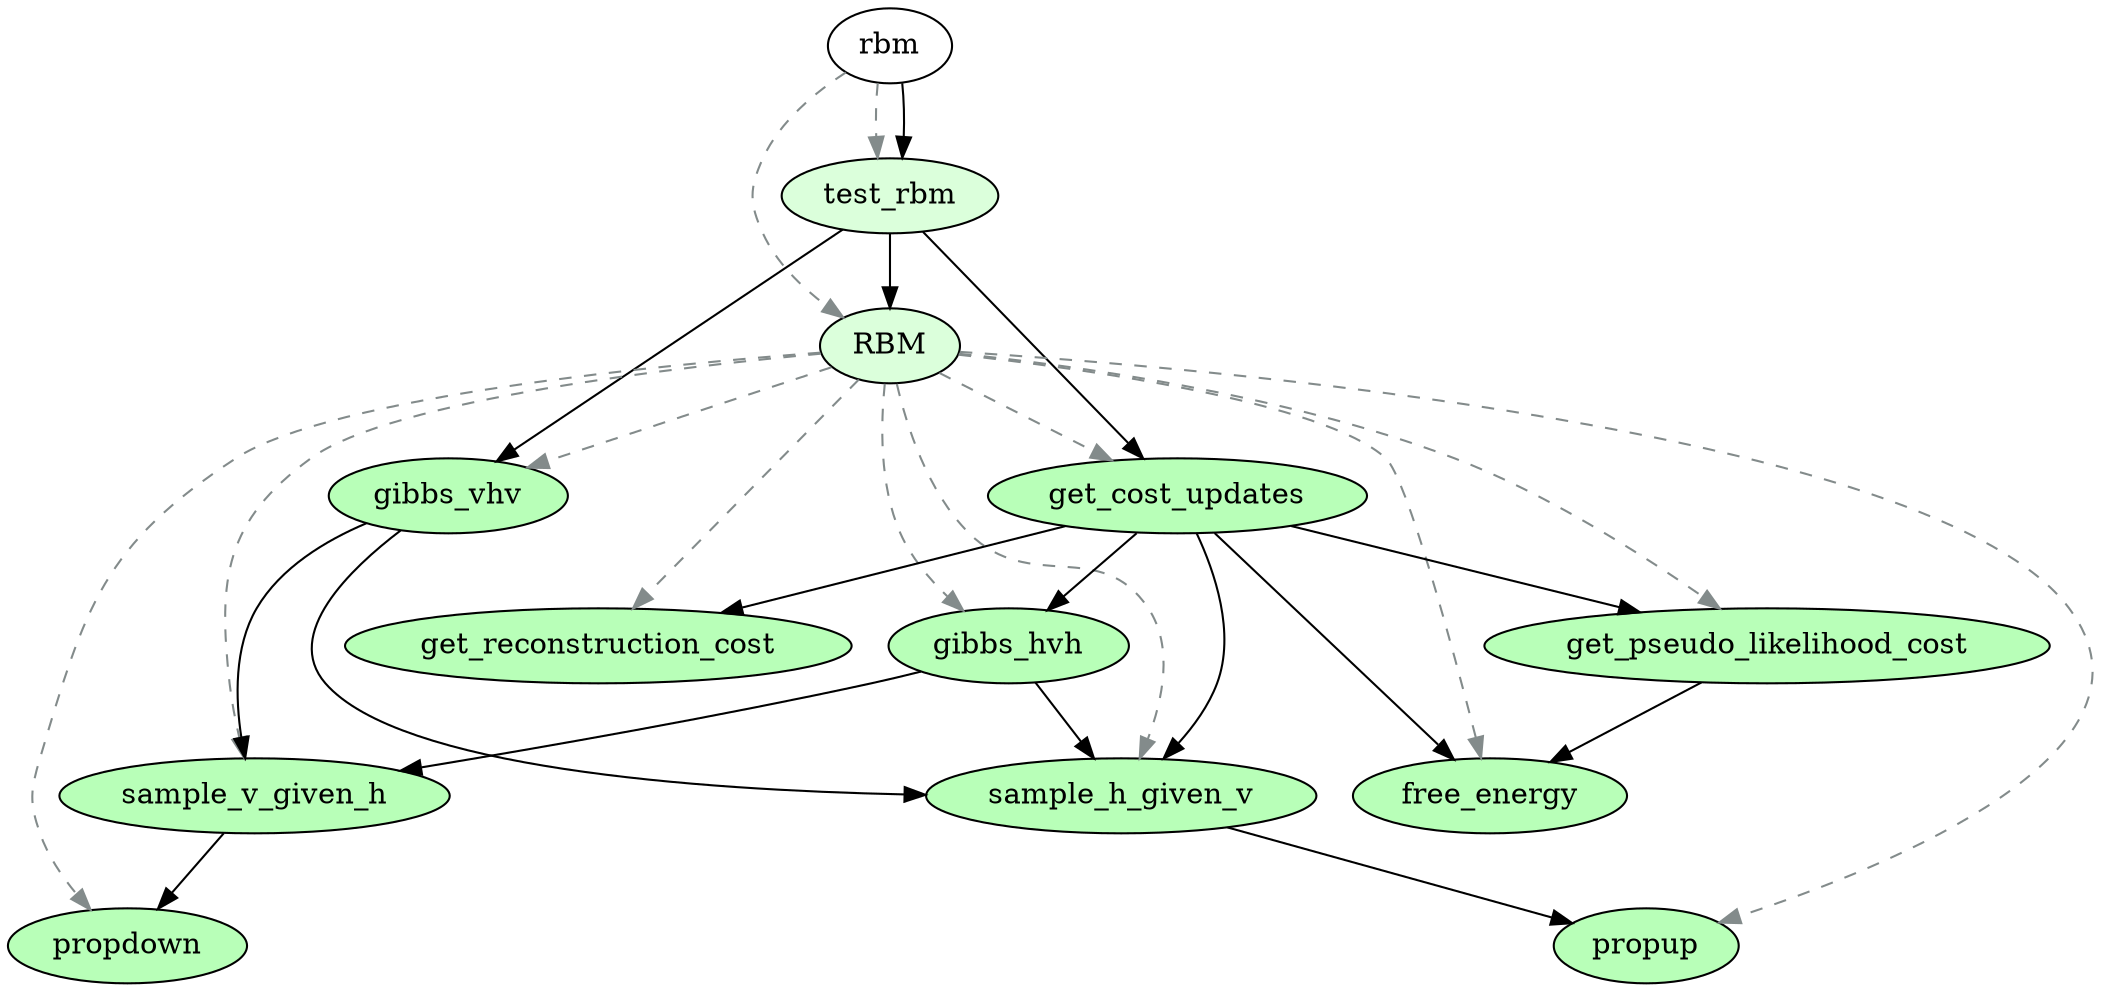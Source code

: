 digraph G {
    rbm [label="rbm", style="filled", fillcolor="#FFFFFFB2", fontcolor="#000000", group="0"];
    rbm__test_rbm [label="test_rbm", style="filled", fillcolor="#CCFFCCB2", fontcolor="#000000", group="1"];
    rbm__RBM [label="RBM", style="filled", fillcolor="#CCFFCCB2", fontcolor="#000000", group="1"];
    rbm__RBM__get_cost_updates [label="get_cost_updates", style="filled", fillcolor="#99FF99B2", fontcolor="#000000", group="1"];
    rbm__RBM__propdown [label="propdown", style="filled", fillcolor="#99FF99B2", fontcolor="#000000", group="1"];
    rbm__RBM__sample_h_given_v [label="sample_h_given_v", style="filled", fillcolor="#99FF99B2", fontcolor="#000000", group="1"];
    rbm__RBM__gibbs_hvh [label="gibbs_hvh", style="filled", fillcolor="#99FF99B2", fontcolor="#000000", group="1"];
    rbm__RBM__free_energy [label="free_energy", style="filled", fillcolor="#99FF99B2", fontcolor="#000000", group="1"];
    rbm__RBM__get_reconstruction_cost [label="get_reconstruction_cost", style="filled", fillcolor="#99FF99B2", fontcolor="#000000", group="1"];
    rbm__RBM__get_pseudo_likelihood_cost [label="get_pseudo_likelihood_cost", style="filled", fillcolor="#99FF99B2", fontcolor="#000000", group="1"];
    rbm__RBM__propup [label="propup", style="filled", fillcolor="#99FF99B2", fontcolor="#000000", group="1"];
    rbm__RBM__sample_v_given_h [label="sample_v_given_h", style="filled", fillcolor="#99FF99B2", fontcolor="#000000", group="1"];
    rbm__RBM__gibbs_vhv [label="gibbs_vhv", style="filled", fillcolor="#99FF99B2", fontcolor="#000000", group="1"];
    rbm -> rbm__RBM [style="dashed", color="azure4"];
    rbm -> rbm__test_rbm [style="dashed", color="azure4"];
    rbm__RBM -> rbm__RBM__propup [style="dashed", color="azure4"];
    rbm__RBM -> rbm__RBM__sample_h_given_v [style="dashed", color="azure4"];
    rbm__RBM -> rbm__RBM__gibbs_vhv [style="dashed", color="azure4"];
    rbm__RBM -> rbm__RBM__free_energy [style="dashed", color="azure4"];
    rbm__RBM -> rbm__RBM__sample_v_given_h [style="dashed", color="azure4"];
    rbm__RBM -> rbm__RBM__get_cost_updates [style="dashed", color="azure4"];
    rbm__RBM -> rbm__RBM__propdown [style="dashed", color="azure4"];
    rbm__RBM -> rbm__RBM__get_reconstruction_cost [style="dashed", color="azure4"];
    rbm__RBM -> rbm__RBM__gibbs_hvh [style="dashed", color="azure4"];
    rbm__RBM -> rbm__RBM__get_pseudo_likelihood_cost [style="dashed", color="azure4"];
    rbm__RBM__sample_h_given_v -> rbm__RBM__propup;
    rbm__test_rbm -> rbm__RBM__gibbs_vhv;
    rbm__test_rbm -> rbm__RBM__get_cost_updates;
    rbm__test_rbm -> rbm__RBM;
    rbm__RBM__gibbs_vhv -> rbm__RBM__sample_h_given_v;
    rbm__RBM__gibbs_vhv -> rbm__RBM__sample_v_given_h;
    rbm__RBM__sample_v_given_h -> rbm__RBM__propdown;
    rbm__RBM__get_cost_updates -> rbm__RBM__get_reconstruction_cost;
    rbm__RBM__get_cost_updates -> rbm__RBM__free_energy;
    rbm__RBM__get_cost_updates -> rbm__RBM__gibbs_hvh;
    rbm__RBM__get_cost_updates -> rbm__RBM__sample_h_given_v;
    rbm__RBM__get_cost_updates -> rbm__RBM__get_pseudo_likelihood_cost;
    rbm -> rbm__test_rbm;
    rbm__RBM__gibbs_hvh -> rbm__RBM__sample_v_given_h;
    rbm__RBM__gibbs_hvh -> rbm__RBM__sample_h_given_v;
    rbm__RBM__get_pseudo_likelihood_cost -> rbm__RBM__free_energy;
}

